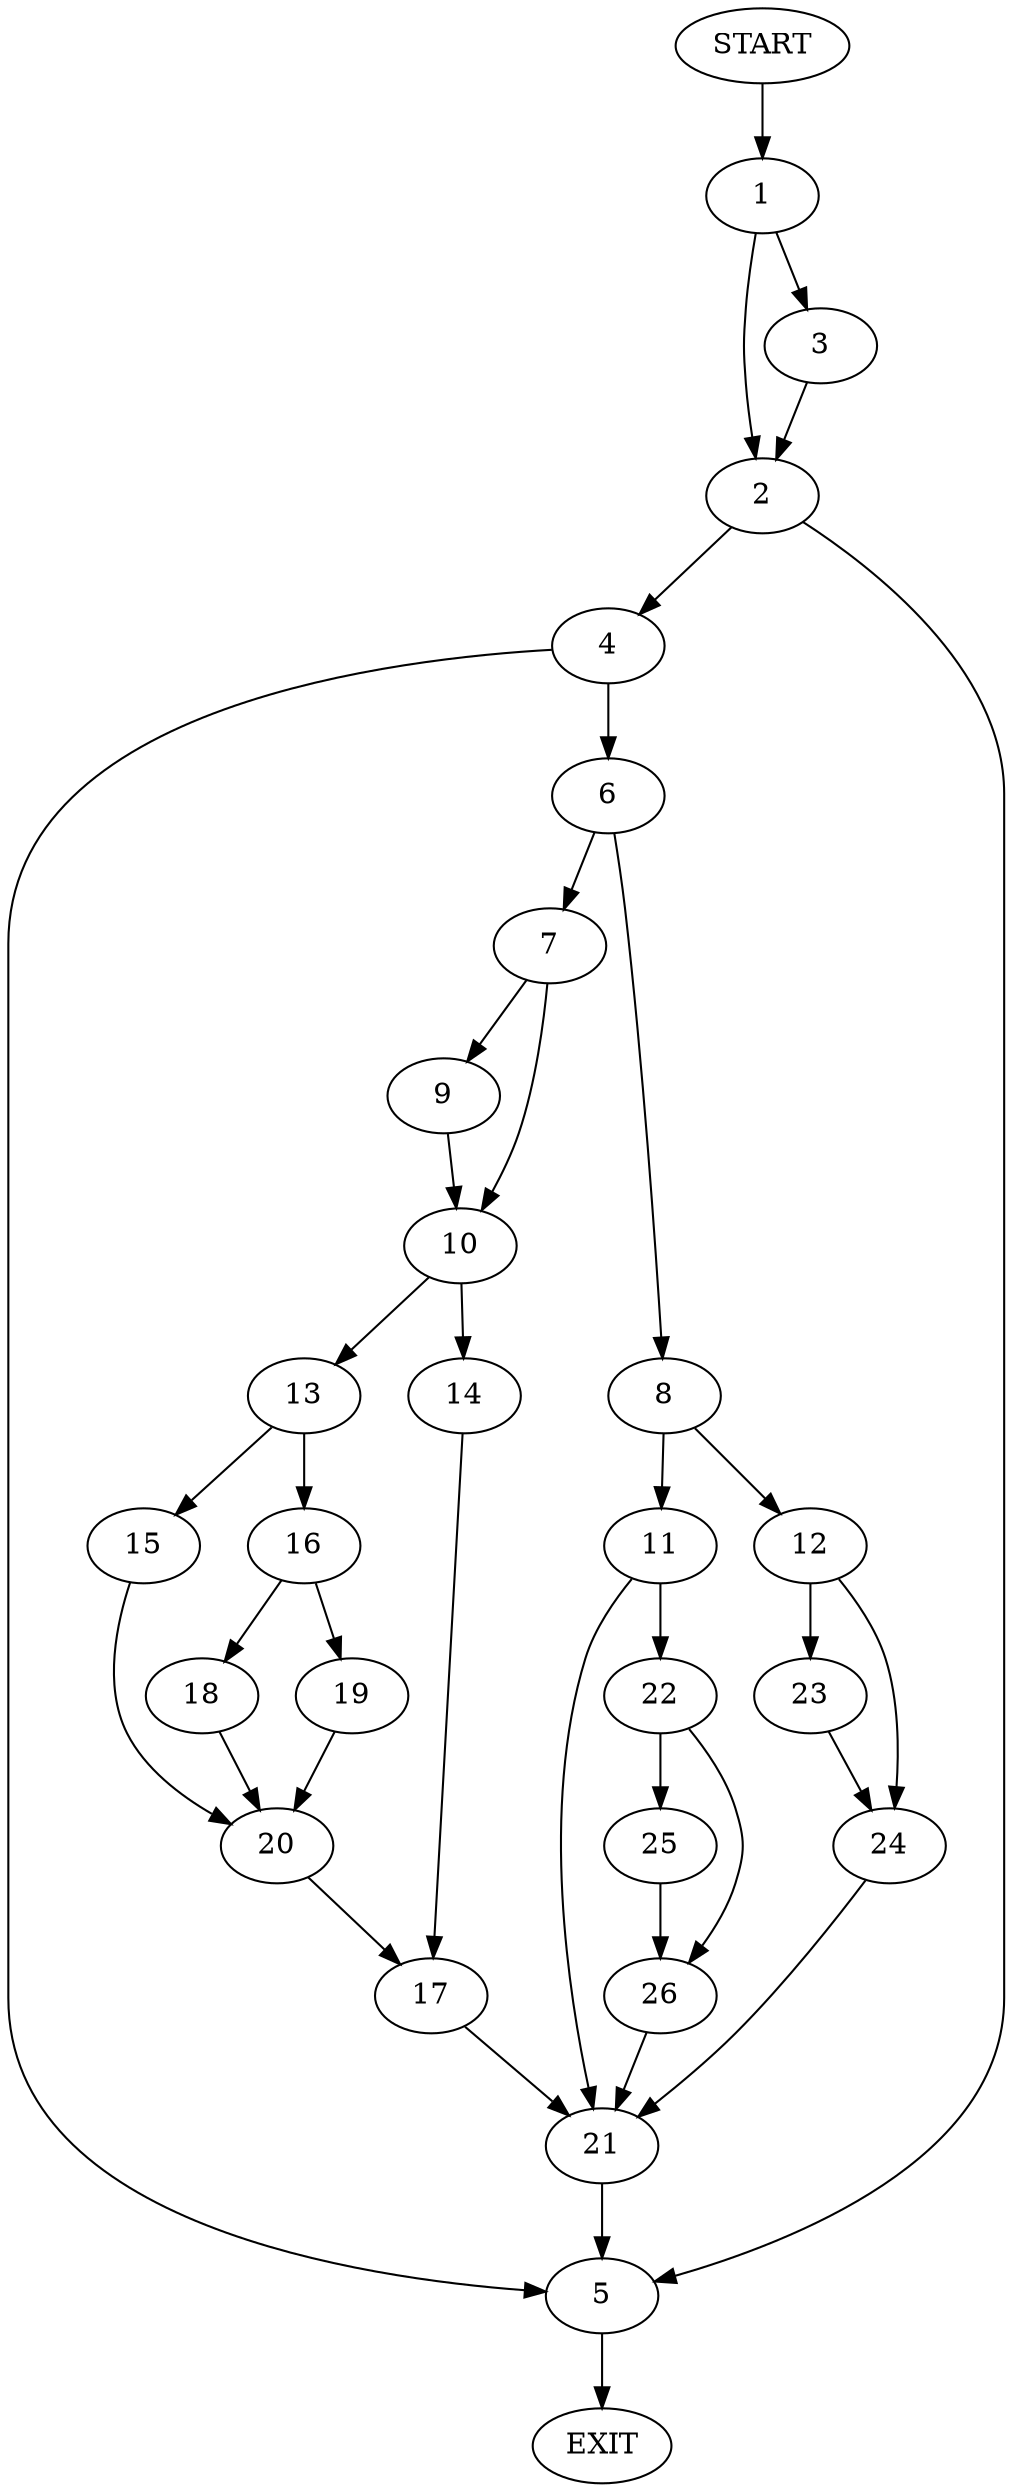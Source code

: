 digraph {
0 [label="START"]
27 [label="EXIT"]
0 -> 1
1 -> 2
1 -> 3
3 -> 2
2 -> 4
2 -> 5
5 -> 27
4 -> 6
4 -> 5
6 -> 7
6 -> 8
7 -> 9
7 -> 10
8 -> 11
8 -> 12
10 -> 13
10 -> 14
9 -> 10
13 -> 15
13 -> 16
14 -> 17
16 -> 18
16 -> 19
15 -> 20
19 -> 20
18 -> 20
20 -> 17
17 -> 21
21 -> 5
11 -> 22
11 -> 21
12 -> 23
12 -> 24
23 -> 24
24 -> 21
22 -> 25
22 -> 26
25 -> 26
26 -> 21
}
